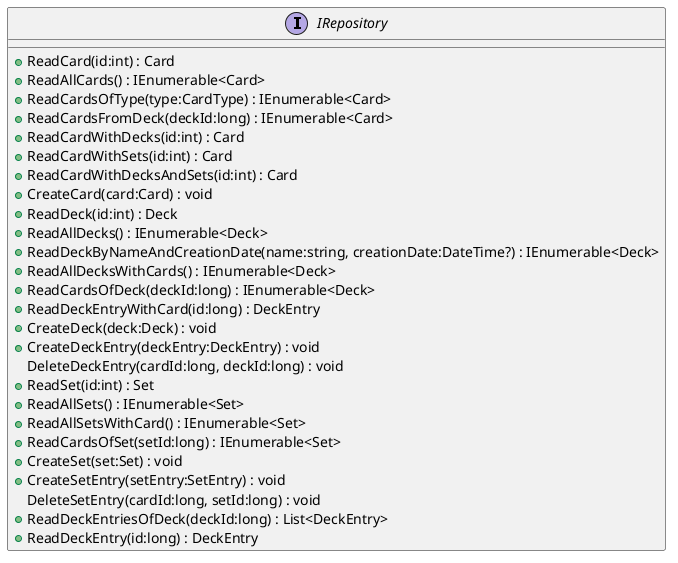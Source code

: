 @startuml
interface IRepository {
    + ReadCard(id:int) : Card
    + ReadAllCards() : IEnumerable<Card>
    + ReadCardsOfType(type:CardType) : IEnumerable<Card>
    + ReadCardsFromDeck(deckId:long) : IEnumerable<Card>
    + ReadCardWithDecks(id:int) : Card
    + ReadCardWithSets(id:int) : Card
    + ReadCardWithDecksAndSets(id:int) : Card
    + CreateCard(card:Card) : void
    + ReadDeck(id:int) : Deck
    + ReadAllDecks() : IEnumerable<Deck>
    + ReadDeckByNameAndCreationDate(name:string, creationDate:DateTime?) : IEnumerable<Deck>
    + ReadAllDecksWithCards() : IEnumerable<Deck>
    + ReadCardsOfDeck(deckId:long) : IEnumerable<Deck>
    + ReadDeckEntryWithCard(id:long) : DeckEntry
    + CreateDeck(deck:Deck) : void
    + CreateDeckEntry(deckEntry:DeckEntry) : void
    DeleteDeckEntry(cardId:long, deckId:long) : void
    + ReadSet(id:int) : Set
    + ReadAllSets() : IEnumerable<Set>
    + ReadAllSetsWithCard() : IEnumerable<Set>
    + ReadCardsOfSet(setId:long) : IEnumerable<Set>
    + CreateSet(set:Set) : void
    + CreateSetEntry(setEntry:SetEntry) : void
    DeleteSetEntry(cardId:long, setId:long) : void
    + ReadDeckEntriesOfDeck(deckId:long) : List<DeckEntry>
    + ReadDeckEntry(id:long) : DeckEntry
}
@enduml
